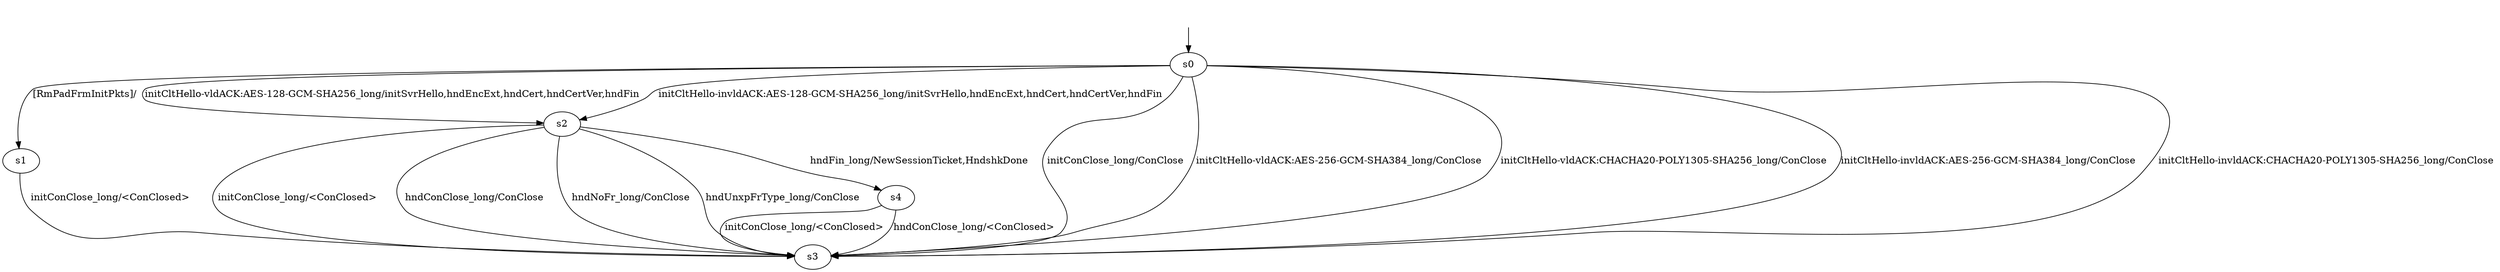 digraph "../results/mvfstModels/mvfst-B-B-l-1/learnedModel" {
s0 [label=s0];
s1 [label=s1];
s2 [label=s2];
s3 [label=s3];
s4 [label=s4];
s0 -> s3  [label="initConClose_long/ConClose "];
s0 -> s2  [label="initCltHello-vldACK:AES-128-GCM-SHA256_long/initSvrHello,hndEncExt,hndCert,hndCertVer,hndFin "];
s0 -> s3  [label="initCltHello-vldACK:AES-256-GCM-SHA384_long/ConClose "];
s0 -> s3  [label="initCltHello-vldACK:CHACHA20-POLY1305-SHA256_long/ConClose "];
s0 -> s2  [label="initCltHello-invldACK:AES-128-GCM-SHA256_long/initSvrHello,hndEncExt,hndCert,hndCertVer,hndFin "];
s0 -> s3  [label="initCltHello-invldACK:AES-256-GCM-SHA384_long/ConClose "];
s0 -> s3  [label="initCltHello-invldACK:CHACHA20-POLY1305-SHA256_long/ConClose "];
s0 -> s1  [label="[RmPadFrmInitPkts]/ "];
s1 -> s3  [label="initConClose_long/<ConClosed> "];
s2 -> s3  [label="initConClose_long/<ConClosed> "];
s2 -> s4  [label="hndFin_long/NewSessionTicket,HndshkDone "];
s2 -> s3  [label="hndConClose_long/ConClose "];
s2 -> s3  [label="hndNoFr_long/ConClose "];
s2 -> s3  [label="hndUnxpFrType_long/ConClose "];
s4 -> s3  [label="initConClose_long/<ConClosed> "];
s4 -> s3  [label="hndConClose_long/<ConClosed> "];
__start0 [label="", shape=none];
__start0 -> s0  [label=""];
}
